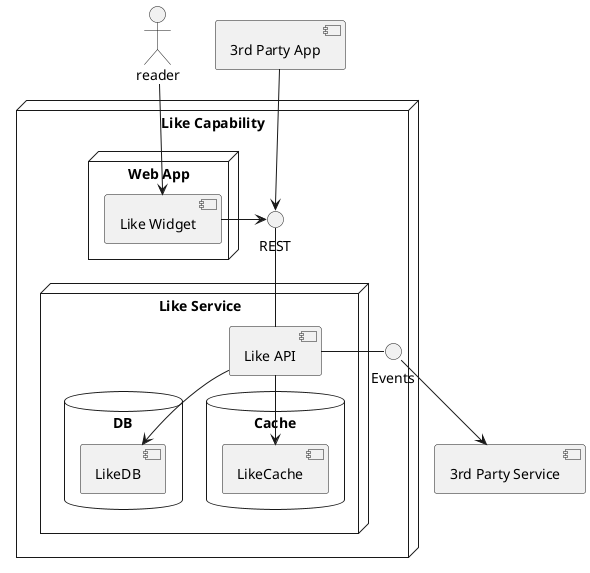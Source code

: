 @startuml
Actor reader


node "Like Capability" {
 () REST
 () Events

 node "Web App" {
  [Like Widget]
  reader --> [Like Widget]
 }

 
 node "Like Service" {
  [Like Widget] -> REST
  REST -- [Like API]
  [Like API] - Events

  database "DB"{
   [LikeDB]
   [Like API] --> [LikeDB]
  }

  database "Cache"{
   [LikeCache]
   [Like API] --> [LikeCache]
  }
 }

}

Events --> [3rd Party Service]
[3rd Party App] --> REST
@enduml
